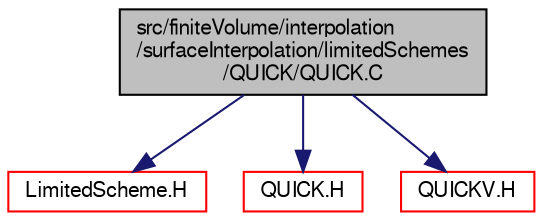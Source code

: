 digraph "src/finiteVolume/interpolation/surfaceInterpolation/limitedSchemes/QUICK/QUICK.C"
{
  bgcolor="transparent";
  edge [fontname="FreeSans",fontsize="10",labelfontname="FreeSans",labelfontsize="10"];
  node [fontname="FreeSans",fontsize="10",shape=record];
  Node0 [label="src/finiteVolume/interpolation\l/surfaceInterpolation/limitedSchemes\l/QUICK/QUICK.C",height=0.2,width=0.4,color="black", fillcolor="grey75", style="filled", fontcolor="black"];
  Node0 -> Node1 [color="midnightblue",fontsize="10",style="solid",fontname="FreeSans"];
  Node1 [label="LimitedScheme.H",height=0.2,width=0.4,color="red",URL="$a03938.html"];
  Node0 -> Node85 [color="midnightblue",fontsize="10",style="solid",fontname="FreeSans"];
  Node85 [label="QUICK.H",height=0.2,width=0.4,color="red",URL="$a04001.html"];
  Node0 -> Node86 [color="midnightblue",fontsize="10",style="solid",fontname="FreeSans"];
  Node86 [label="QUICKV.H",height=0.2,width=0.4,color="red",URL="$a04004.html"];
}
